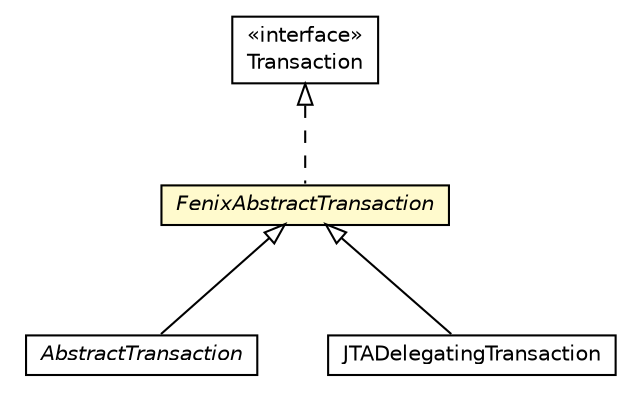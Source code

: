 #!/usr/local/bin/dot
#
# Class diagram 
# Generated by UMLGraph version 5.1 (http://www.umlgraph.org/)
#

digraph G {
	edge [fontname="Helvetica",fontsize=10,labelfontname="Helvetica",labelfontsize=10];
	node [fontname="Helvetica",fontsize=10,shape=plaintext];
	nodesep=0.25;
	ranksep=0.5;
	// pt.ist.fenixframework.core.AbstractTransaction
	c16336 [label=<<table title="pt.ist.fenixframework.core.AbstractTransaction" border="0" cellborder="1" cellspacing="0" cellpadding="2" port="p" href="./core/AbstractTransaction.html">
		<tr><td><table border="0" cellspacing="0" cellpadding="1">
<tr><td align="center" balign="center"><font face="Helvetica-Oblique"> AbstractTransaction </font></td></tr>
		</table></td></tr>
		</table>>, fontname="Helvetica", fontcolor="black", fontsize=10.0];
	// pt.ist.fenixframework.Transaction
	c16364 [label=<<table title="pt.ist.fenixframework.Transaction" border="0" cellborder="1" cellspacing="0" cellpadding="2" port="p" href="./Transaction.html">
		<tr><td><table border="0" cellspacing="0" cellpadding="1">
<tr><td align="center" balign="center"> &#171;interface&#187; </td></tr>
<tr><td align="center" balign="center"> Transaction </td></tr>
		</table></td></tr>
		</table>>, fontname="Helvetica", fontcolor="black", fontsize=10.0];
	// pt.ist.fenixframework.FenixAbstractTransaction
	c16365 [label=<<table title="pt.ist.fenixframework.FenixAbstractTransaction" border="0" cellborder="1" cellspacing="0" cellpadding="2" port="p" bgcolor="lemonChiffon" href="./FenixAbstractTransaction.html">
		<tr><td><table border="0" cellspacing="0" cellpadding="1">
<tr><td align="center" balign="center"><font face="Helvetica-Oblique"> FenixAbstractTransaction </font></td></tr>
		</table></td></tr>
		</table>>, fontname="Helvetica", fontcolor="black", fontsize=10.0];
	// pt.ist.fenixframework.util.JTADelegatingTransaction
	c16425 [label=<<table title="pt.ist.fenixframework.util.JTADelegatingTransaction" border="0" cellborder="1" cellspacing="0" cellpadding="2" port="p" href="./util/JTADelegatingTransaction.html">
		<tr><td><table border="0" cellspacing="0" cellpadding="1">
<tr><td align="center" balign="center"> JTADelegatingTransaction </td></tr>
		</table></td></tr>
		</table>>, fontname="Helvetica", fontcolor="black", fontsize=10.0];
	//pt.ist.fenixframework.core.AbstractTransaction extends pt.ist.fenixframework.FenixAbstractTransaction
	c16365:p -> c16336:p [dir=back,arrowtail=empty];
	//pt.ist.fenixframework.FenixAbstractTransaction implements pt.ist.fenixframework.Transaction
	c16364:p -> c16365:p [dir=back,arrowtail=empty,style=dashed];
	//pt.ist.fenixframework.util.JTADelegatingTransaction extends pt.ist.fenixframework.FenixAbstractTransaction
	c16365:p -> c16425:p [dir=back,arrowtail=empty];
}

